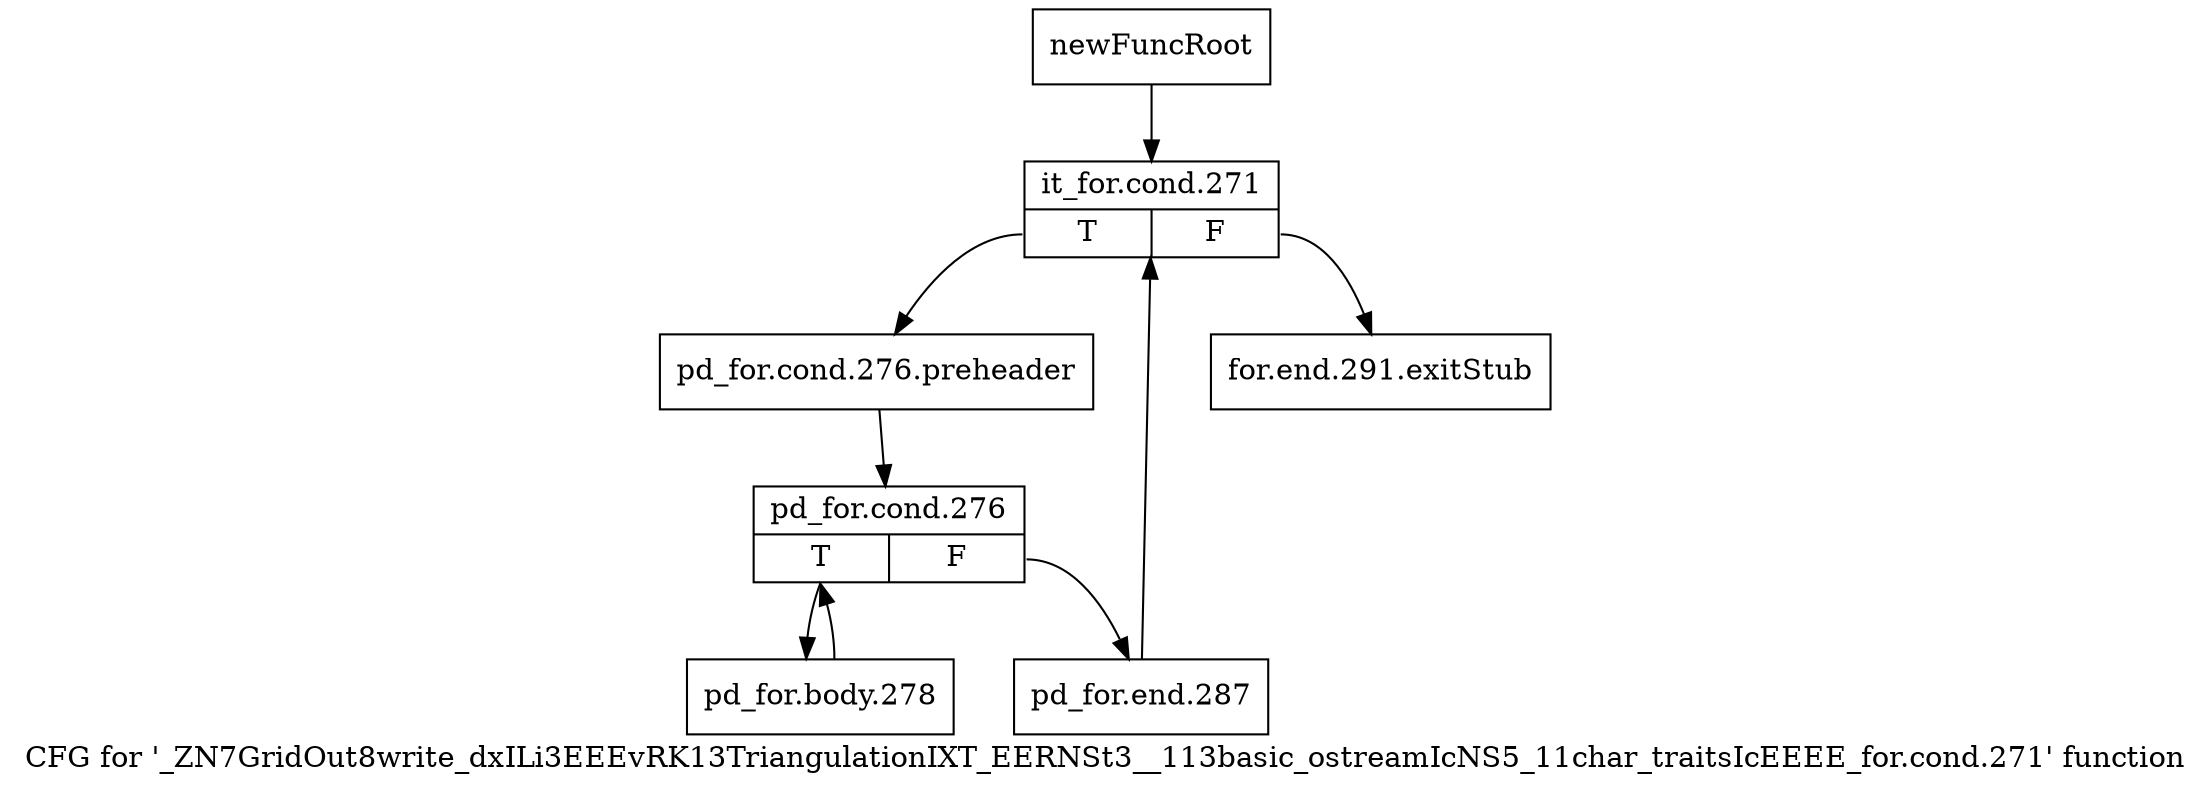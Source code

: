 digraph "CFG for '_ZN7GridOut8write_dxILi3EEEvRK13TriangulationIXT_EERNSt3__113basic_ostreamIcNS5_11char_traitsIcEEEE_for.cond.271' function" {
	label="CFG for '_ZN7GridOut8write_dxILi3EEEvRK13TriangulationIXT_EERNSt3__113basic_ostreamIcNS5_11char_traitsIcEEEE_for.cond.271' function";

	Node0x93bc1d0 [shape=record,label="{newFuncRoot}"];
	Node0x93bc1d0 -> Node0x93bc270;
	Node0x93bc220 [shape=record,label="{for.end.291.exitStub}"];
	Node0x93bc270 [shape=record,label="{it_for.cond.271|{<s0>T|<s1>F}}"];
	Node0x93bc270:s0 -> Node0x93bc2c0;
	Node0x93bc270:s1 -> Node0x93bc220;
	Node0x93bc2c0 [shape=record,label="{pd_for.cond.276.preheader}"];
	Node0x93bc2c0 -> Node0x93bc310;
	Node0x93bc310 [shape=record,label="{pd_for.cond.276|{<s0>T|<s1>F}}"];
	Node0x93bc310:s0 -> Node0x93bc3b0;
	Node0x93bc310:s1 -> Node0x93bc360;
	Node0x93bc360 [shape=record,label="{pd_for.end.287}"];
	Node0x93bc360 -> Node0x93bc270;
	Node0x93bc3b0 [shape=record,label="{pd_for.body.278}"];
	Node0x93bc3b0 -> Node0x93bc310;
}
